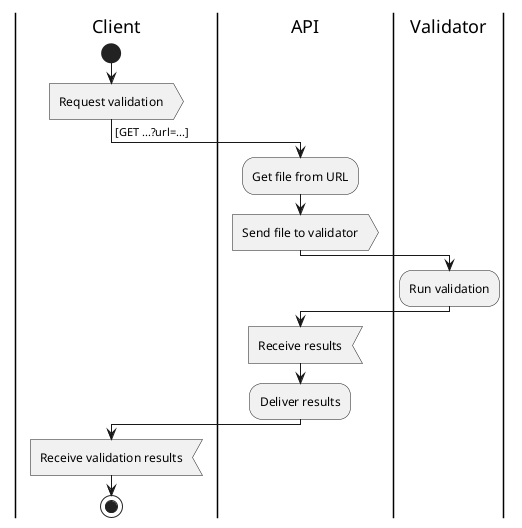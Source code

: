 @startuml
|Client|
start
:Request validation>
->[GET ...?url=...];
|API|
:Get file from URL;
:Send file to validator>
|Validator|
:Run validation;
|API|
:Receive results<
:Deliver results;
|Client|
:Receive validation results<
stop
@enduml
